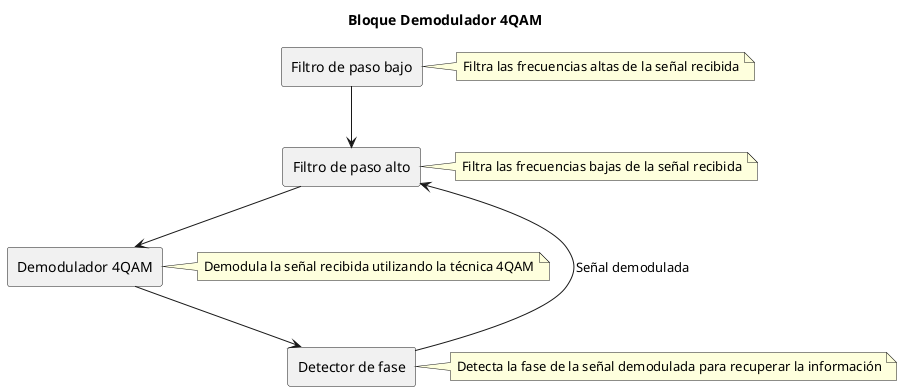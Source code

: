 @startuml
title Bloque Demodulador 4QAM

rectangle "Filtro de paso bajo" as FiltroLP
rectangle "Filtro de paso alto" as FiltroHP
rectangle "Demodulador 4QAM" as Demodulador
rectangle "Detector de fase" as Detector

FiltroLP --> FiltroHP
FiltroHP --> Demodulador
Demodulador --> Detector

Detector -down-> FiltroHP : Señal demodulada

note right of FiltroLP
  Filtra las frecuencias altas de la señal recibida
end note

note right of FiltroHP
  Filtra las frecuencias bajas de la señal recibida
end note

note right of Demodulador
  Demodula la señal recibida utilizando la técnica 4QAM
end note

note right of Detector
  Detecta la fase de la señal demodulada para recuperar la información
end note

@enduml
